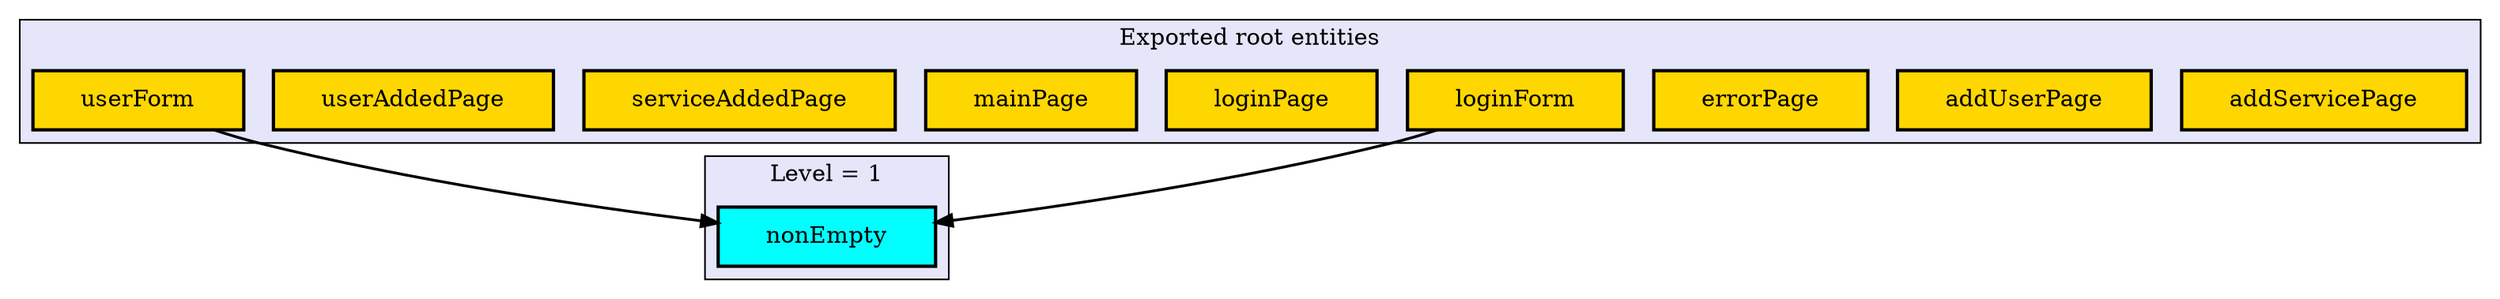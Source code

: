 digraph "Levels within Thentos.Frontend.Pages" {
    node [margin="0.4,0.1"
         ,style=filled];
    subgraph cluster_0 {
        graph [label="Exported root entities"
              ,style=filled
              ,fillcolor=lavender];
        1 [label=addServicePage
          ,shape=box
          ,fillcolor=gold
          ,style="filled,bold"];
        2 [label=addUserPage
          ,shape=box
          ,fillcolor=gold
          ,style="filled,bold"];
        3 [label=errorPage
          ,shape=box
          ,fillcolor=gold
          ,style="filled,bold"];
        4 [label=loginForm
          ,shape=box
          ,fillcolor=gold
          ,style="filled,bold"];
        5 [label=loginPage
          ,shape=box
          ,fillcolor=gold
          ,style="filled,bold"];
        6 [label=mainPage
          ,shape=box
          ,fillcolor=gold
          ,style="filled,bold"];
        8 [label=serviceAddedPage
          ,shape=box
          ,fillcolor=gold
          ,style="filled,bold"];
        9 [label=userAddedPage
          ,shape=box
          ,fillcolor=gold
          ,style="filled,bold"];
        10 [label=userForm
           ,shape=box
           ,fillcolor=gold
           ,style="filled,bold"];
    }
    subgraph cluster_1 {
        graph [label="Level = 1"
              ,style=filled
              ,fillcolor=lavender];
        7 [label=nonEmpty
          ,shape=box
          ,fillcolor=cyan
          ,style="filled,bold"];
    }
    4 -> 7 [penwidth=1.6931471805599454
           ,color=black];
    10 -> 7 [penwidth=1.6931471805599454
            ,color=black];
}
